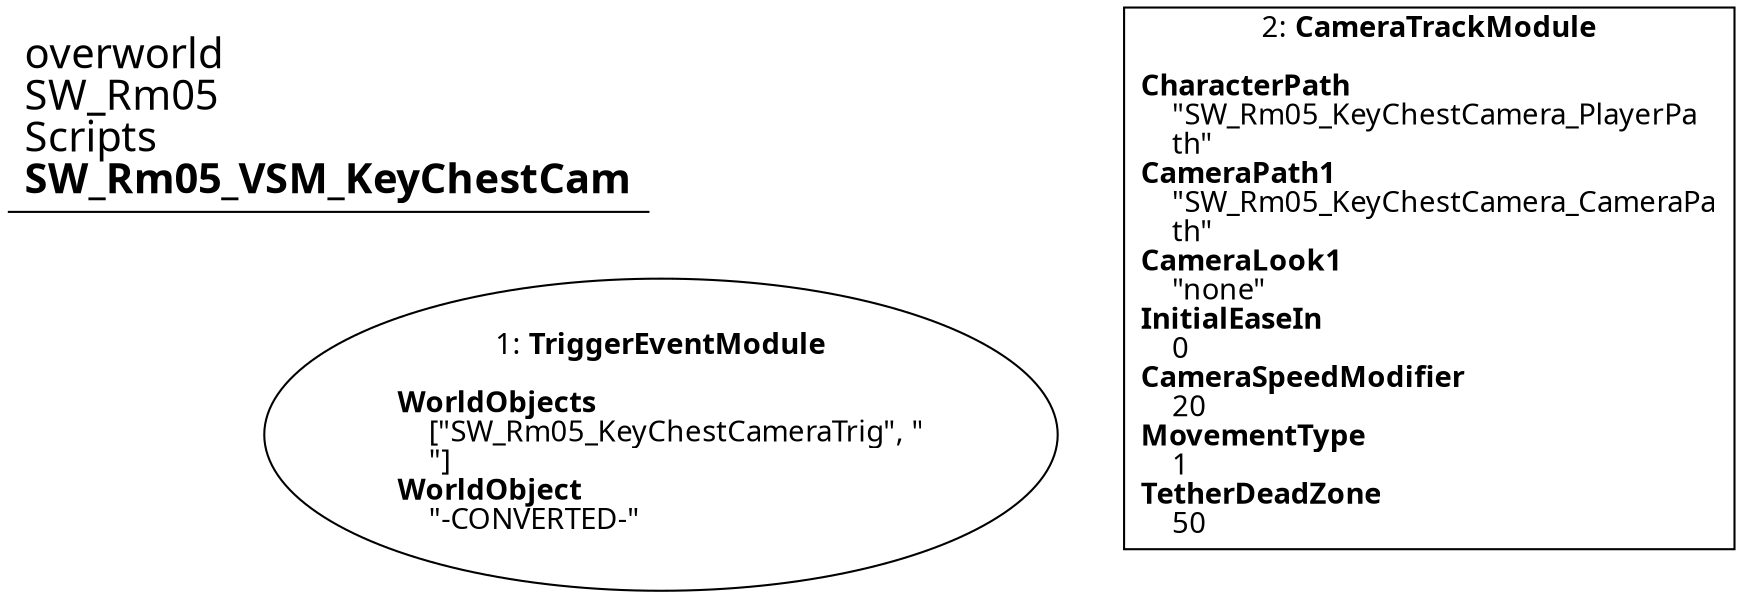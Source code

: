 digraph {
    layout = fdp;
    overlap = prism;
    sep = "+16";
    splines = spline;

    node [ shape = box ];

    graph [ fontname = "Segoe UI" ];
    node [ fontname = "Segoe UI" ];
    edge [ fontname = "Segoe UI" ];

    1 [ label = <1: <b>TriggerEventModule</b><br/><br/><b>WorldObjects</b><br align="left"/>    [&quot;SW_Rm05_KeyChestCameraTrig&quot;, &quot;<br align="left"/>    &quot;]<br align="left"/><b>WorldObject</b><br align="left"/>    &quot;-CONVERTED-&quot;<br align="left"/>> ];
    1 [ shape = oval ]
    1 [ pos = "0.223,-0.24700001!" ];

    2 [ label = <2: <b>CameraTrackModule</b><br/><br/><b>CharacterPath</b><br align="left"/>    &quot;SW_Rm05_KeyChestCamera_PlayerPa<br align="left"/>    th&quot;<br align="left"/><b>CameraPath1</b><br align="left"/>    &quot;SW_Rm05_KeyChestCamera_CameraPa<br align="left"/>    th&quot;<br align="left"/><b>CameraLook1</b><br align="left"/>    &quot;none&quot;<br align="left"/><b>InitialEaseIn</b><br align="left"/>    0<br align="left"/><b>CameraSpeedModifier</b><br align="left"/>    20<br align="left"/><b>MovementType</b><br align="left"/>    1<br align="left"/><b>TetherDeadZone</b><br align="left"/>    50<br align="left"/>> ];
    2 [ pos = "0.51500005,-0.24800001!" ];

    title [ pos = "0.22200002,-0.246!" ];
    title [ shape = underline ];
    title [ label = <<font point-size="20">overworld<br align="left"/>SW_Rm05<br align="left"/>Scripts<br align="left"/><b>SW_Rm05_VSM_KeyChestCam</b><br align="left"/></font>> ];
}
